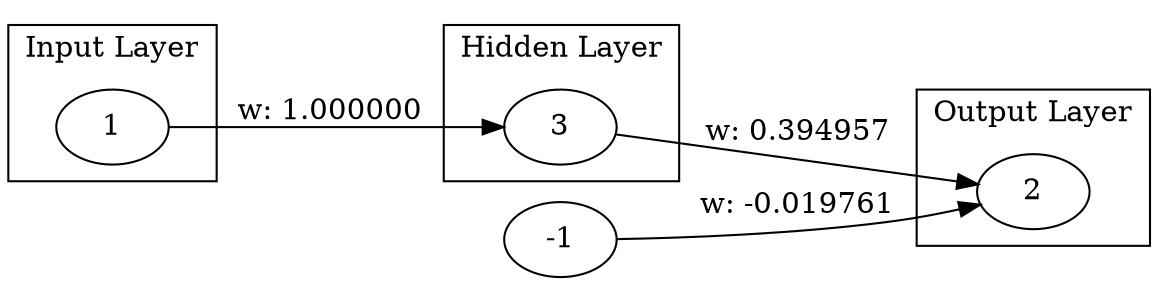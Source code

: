 digraph Genome {
  rankdir=LR;
  subgraph cluster_0 {
    label="Input Layer";
    1;
  }
  subgraph cluster_1 {
    label="Hidden Layer";
    3;
  }
  subgraph cluster_2 {
    label="Output Layer";
    2;
  }
  -1 -> 2 [label="w: -0.019761"];
  1 -> 3 [label="w: 1.000000"];
  3 -> 2 [label="w: 0.394957"];
}
